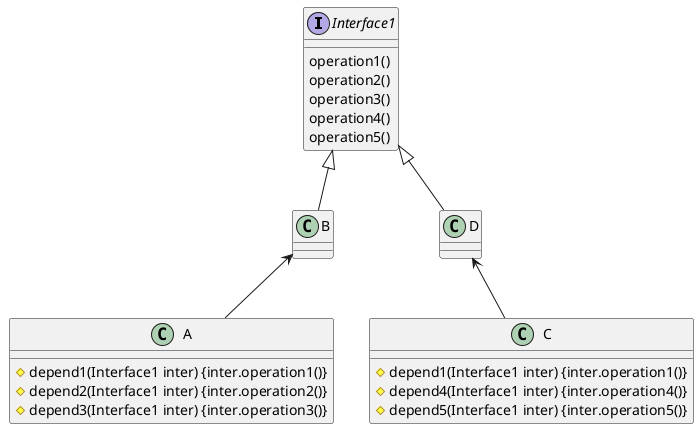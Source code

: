@startuml

interface Interface1

class A
class B
class C
class D

Interface1 <|-- B
Interface1 <|-- D
B <-- A
D <-- C


interface Interface1 {
    operation1()
    operation2()
    operation3()
    operation4()
    operation5()
}

class A {
    #depend1(Interface1 inter) {inter.operation1()}
    #depend2(Interface1 inter) {inter.operation2()}
    #depend3(Interface1 inter) {inter.operation3()}
}

class B {
}

class C {
    #depend1(Interface1 inter) {inter.operation1()}
    #depend4(Interface1 inter) {inter.operation4()}
    #depend5(Interface1 inter) {inter.operation5()}
}

class D {
}

@enduml